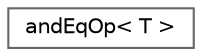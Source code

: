 digraph "Graphical Class Hierarchy"
{
 // LATEX_PDF_SIZE
  bgcolor="transparent";
  edge [fontname=Helvetica,fontsize=10,labelfontname=Helvetica,labelfontsize=10];
  node [fontname=Helvetica,fontsize=10,shape=box,height=0.2,width=0.4];
  rankdir="LR";
  Node0 [id="Node000000",label="andEqOp\< T \>",height=0.2,width=0.4,color="grey40", fillcolor="white", style="filled",URL="$structFoam_1_1andEqOp.html",tooltip=" "];
}
